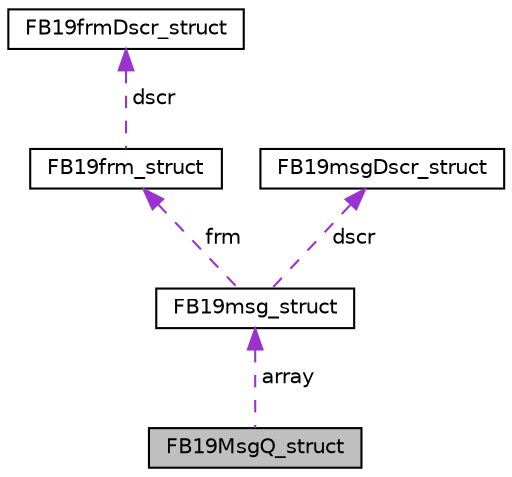digraph "FB19MsgQ_struct"
{
 // LATEX_PDF_SIZE
  edge [fontname="Helvetica",fontsize="10",labelfontname="Helvetica",labelfontsize="10"];
  node [fontname="Helvetica",fontsize="10",shape=record];
  Node1 [label="FB19MsgQ_struct",height=0.2,width=0.4,color="black", fillcolor="grey75", style="filled", fontcolor="black",tooltip=" "];
  Node2 -> Node1 [dir="back",color="darkorchid3",fontsize="10",style="dashed",label=" array" ];
  Node2 [label="FB19msg_struct",height=0.2,width=0.4,color="black", fillcolor="white", style="filled",URL="$struct_f_b19msg__struct.html",tooltip=" "];
  Node3 -> Node2 [dir="back",color="darkorchid3",fontsize="10",style="dashed",label=" frm" ];
  Node3 [label="FB19frm_struct",height=0.2,width=0.4,color="black", fillcolor="white", style="filled",URL="$struct_f_b19frm__struct.html",tooltip=" "];
  Node4 -> Node3 [dir="back",color="darkorchid3",fontsize="10",style="dashed",label=" dscr" ];
  Node4 [label="FB19frmDscr_struct",height=0.2,width=0.4,color="black", fillcolor="white", style="filled",URL="$struct_f_b19frm_dscr__struct.html",tooltip=" "];
  Node5 -> Node2 [dir="back",color="darkorchid3",fontsize="10",style="dashed",label=" dscr" ];
  Node5 [label="FB19msgDscr_struct",height=0.2,width=0.4,color="black", fillcolor="white", style="filled",URL="$struct_f_b19msg_dscr__struct.html",tooltip=" "];
}
